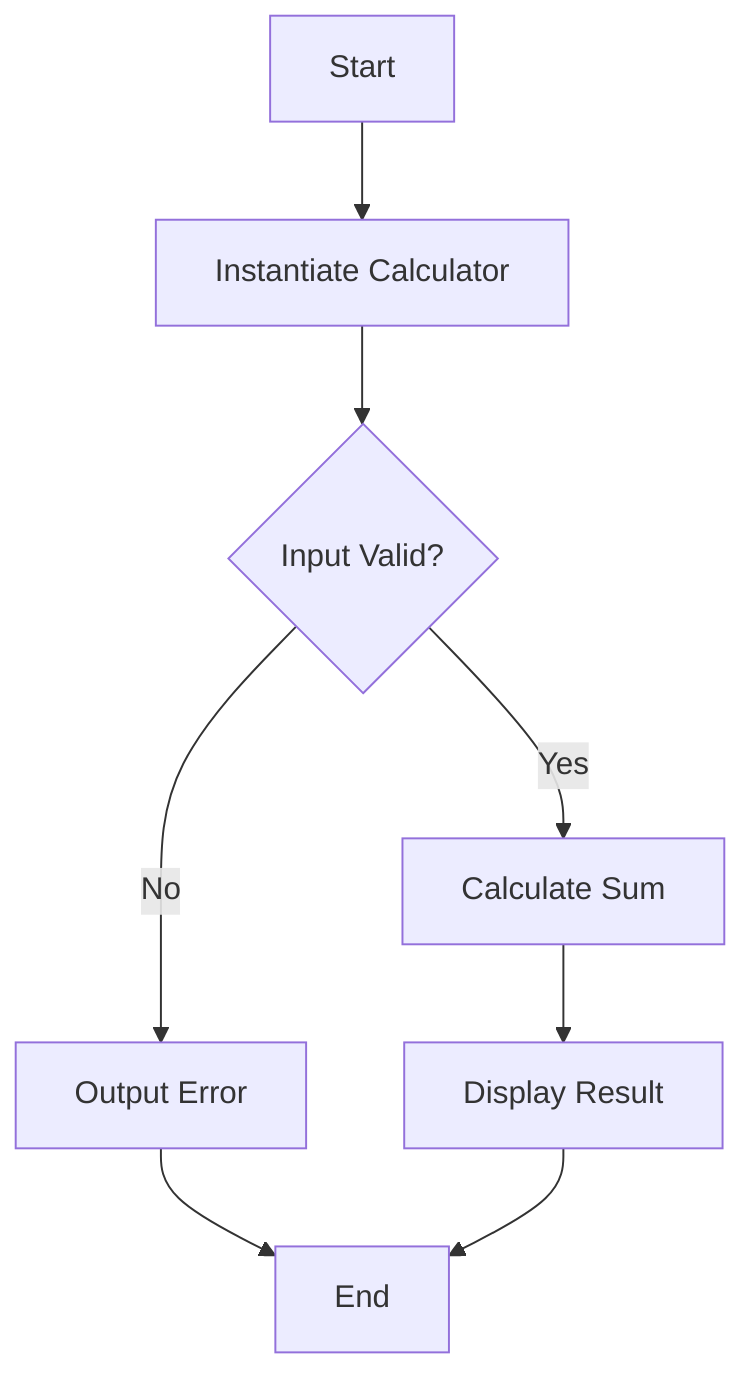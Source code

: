 flowchart TD
    A[Start] --> B[Instantiate Calculator]
    B --> C{Input Valid?}
    C -->|Yes| D[Calculate Sum]
    C -->|No| E[Output Error]
    D --> F[Display Result]
    E --> G[End]
    F --> G[End]